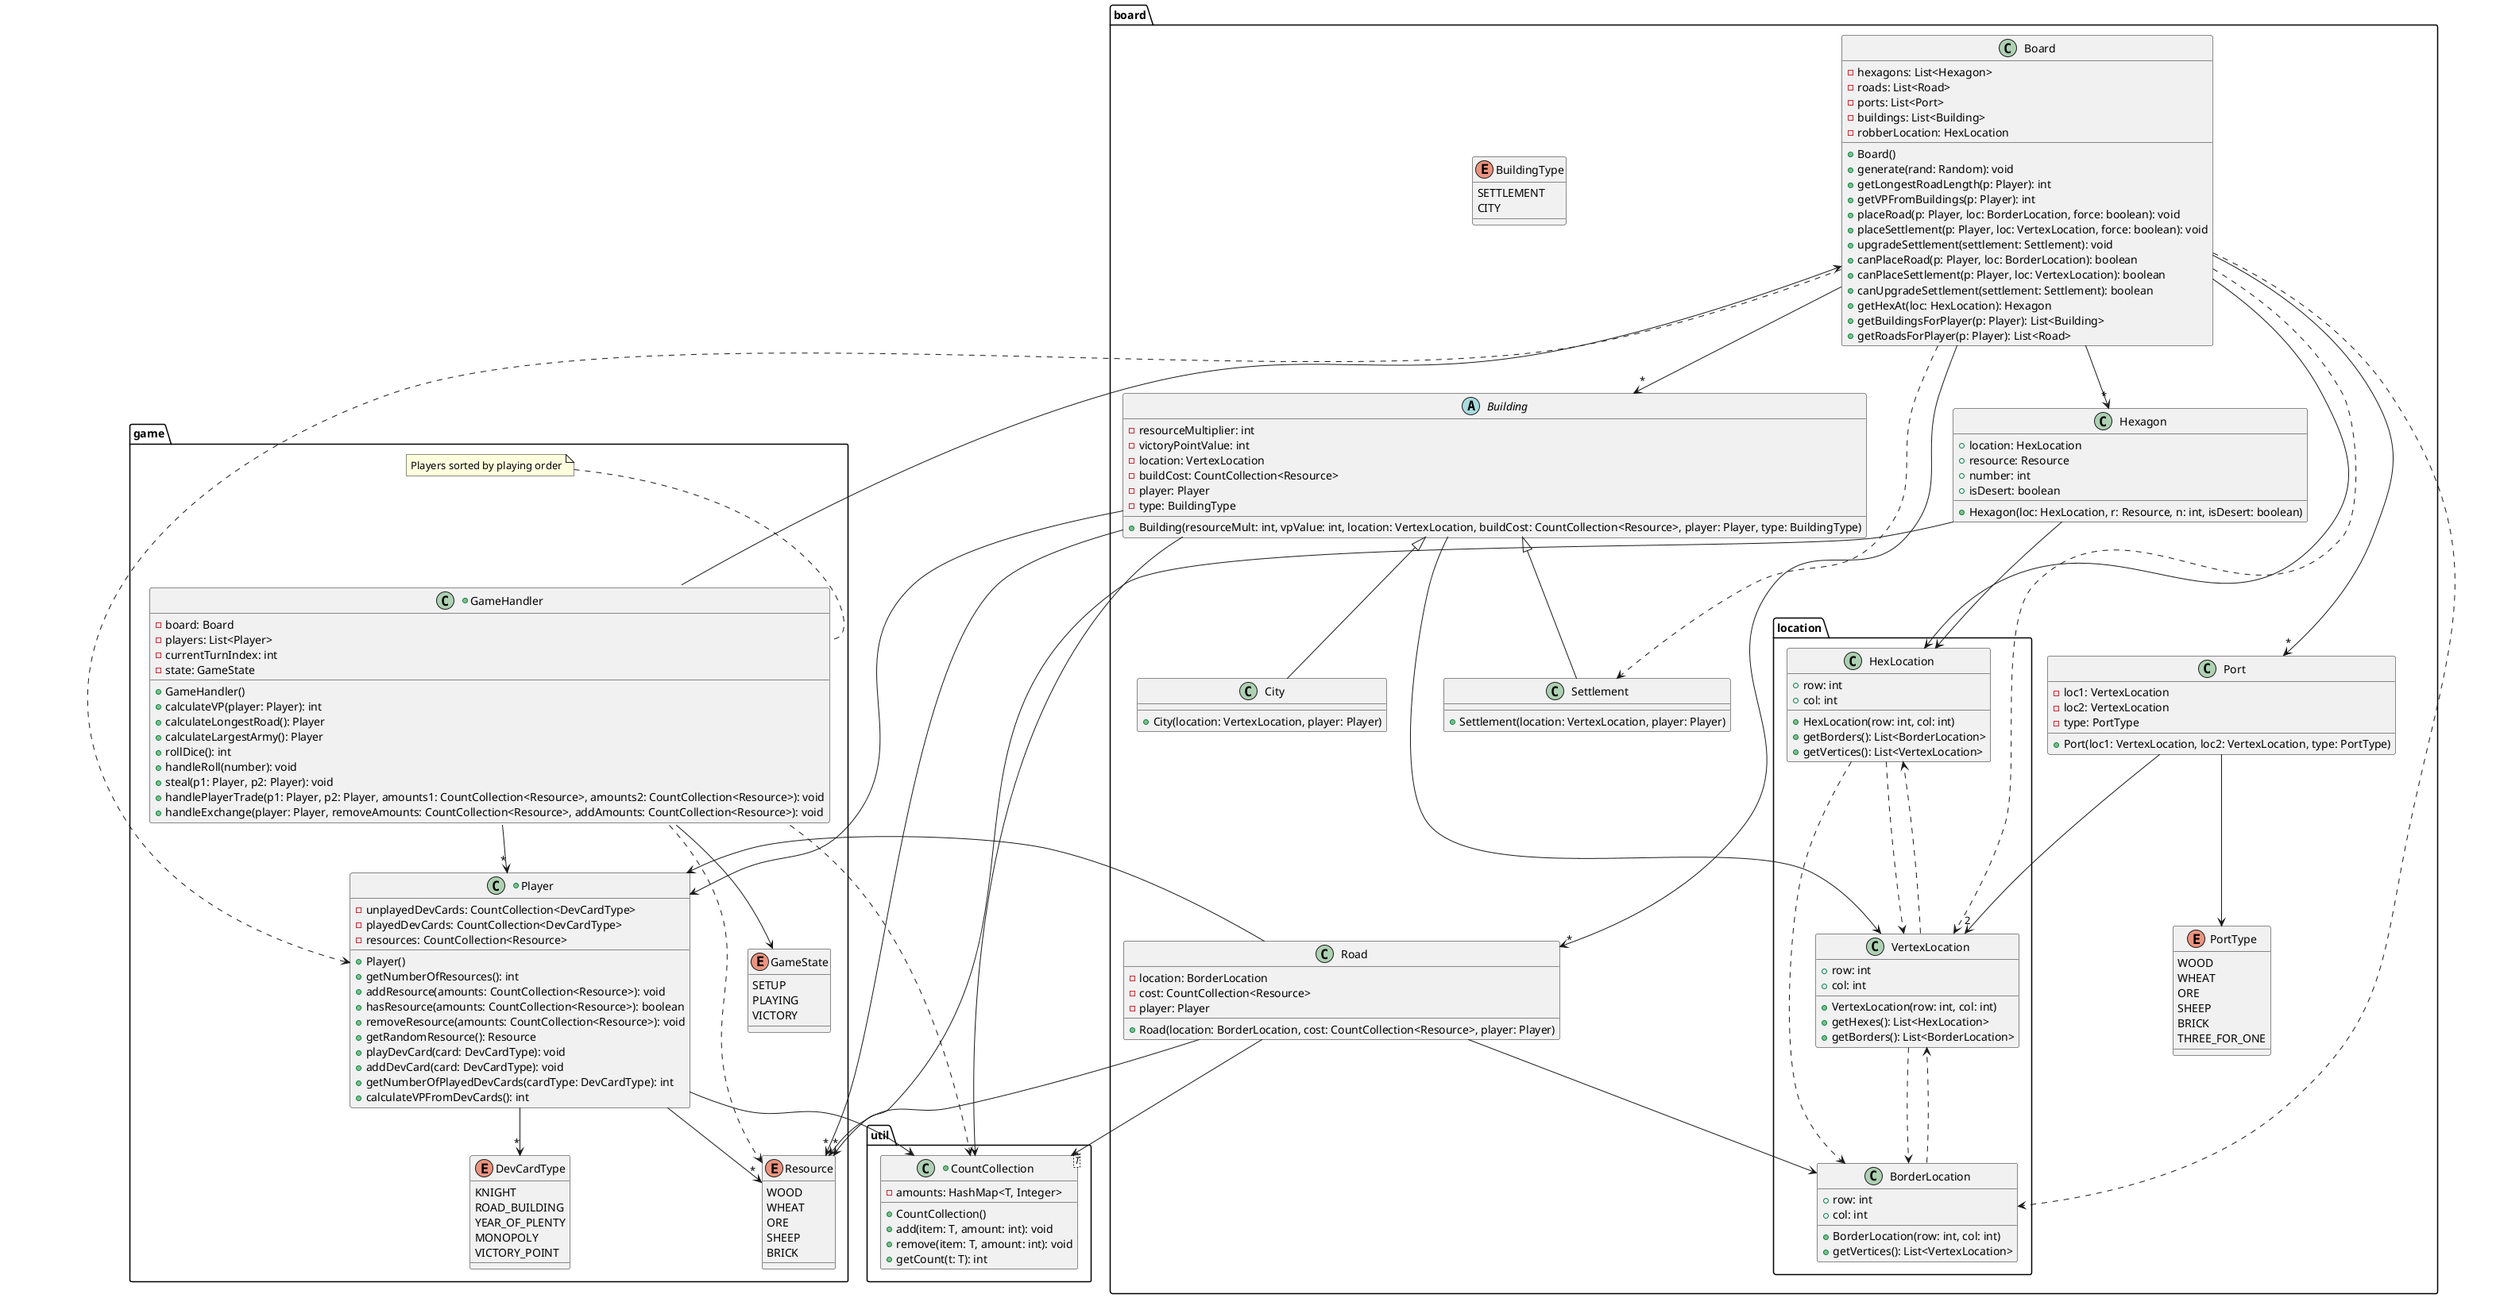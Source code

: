 @startuml

package game {

+class GameHandler{
-board: Board
-players: List<Player>
-currentTurnIndex: int
-state: GameState
+GameHandler()
+calculateVP(player: Player): int
+calculateLongestRoad(): Player
+calculateLargestArmy(): Player
+rollDice(): int
+handleRoll(number): void
+steal(p1: Player, p2: Player): void
+handlePlayerTrade(p1: Player, p2: Player, amounts1: CountCollection<Resource>, amounts2: CountCollection<Resource>): void
+handleExchange(player: Player, removeAmounts: CountCollection<Resource>, addAmounts: CountCollection<Resource>): void
}

note "Players sorted by playing order" as N1
N1 .. GameHandler::players

enum GameState{
SETUP
PLAYING
VICTORY
}

'+class cardCollection {
'-amounts: HashMap<Resource, Integer>
'+cardCollection()
'+addResource(r: Resource, amount: int): void
'+getResourceCount(r: Resource): int
'}

+class Player{
-unplayedDevCards: CountCollection<DevCardType>
-playedDevCards: CountCollection<DevCardType>
-resources: CountCollection<Resource>
+Player()
+getNumberOfResources(): int
+addResource(amounts: CountCollection<Resource>): void
+hasResource(amounts: CountCollection<Resource>): boolean
+removeResource(amounts: CountCollection<Resource>): void
+getRandomResource(): Resource
+playDevCard(card: DevCardType): void
+addDevCard(card: DevCardType): void
+getNumberOfPlayedDevCards(cardType: DevCardType): int
+calculateVPFromDevCards(): int
}

enum DevCardType{
KNIGHT
ROAD_BUILDING
YEAR_OF_PLENTY
MONOPOLY
VICTORY_POINT
}

enum Resource{
WOOD
WHEAT
ORE
SHEEP
BRICK
}

}

package util {

+class CountCollection<T> {
-amounts: HashMap<T, Integer>
+CountCollection()
+add(item: T, amount: int): void
+remove(item: T, amount: int): void
+getCount(t: T): int
}

}

package board {

package location {
class HexLocation {
+row: int
+col: int
+HexLocation(row: int, col: int)
+getBorders(): List<BorderLocation>
+getVertices(): List<VertexLocation>
}
class VertexLocation {
+row: int
+col: int
+VertexLocation(row: int, col: int)
+getHexes(): List<HexLocation>
+getBorders(): List<BorderLocation>
}
class BorderLocation {
+row: int
+col: int
+BorderLocation(row: int, col: int)
+getVertices(): List<VertexLocation>
}
}

class Board{
-hexagons: List<Hexagon>
-roads: List<Road>
-ports: List<Port>
-buildings: List<Building>
-robberLocation: HexLocation
+Board()
+generate(rand: Random): void
+getLongestRoadLength(p: Player): int
+getVPFromBuildings(p: Player): int
+placeRoad(p: Player, loc: BorderLocation, force: boolean): void
+placeSettlement(p: Player, loc: VertexLocation, force: boolean): void
+upgradeSettlement(settlement: Settlement): void
+canPlaceRoad(p: Player, loc: BorderLocation): boolean
+canPlaceSettlement(p: Player, loc: VertexLocation): boolean
+canUpgradeSettlement(settlement: Settlement): boolean
+getHexAt(loc: HexLocation): Hexagon
+getBuildingsForPlayer(p: Player): List<Building>
+getRoadsForPlayer(p: Player): List<Road>
}

class Hexagon{
+location: HexLocation
+resource: Resource
+number: int
+isDesert: boolean
+Hexagon(loc: HexLocation, r: Resource, n: int, isDesert: boolean)
}

abstract Building{
-resourceMultiplier: int
-victoryPointValue: int
-location: VertexLocation
-buildCost: CountCollection<Resource>
-player: Player
-type: BuildingType
+Building(resourceMult: int, vpValue: int, location: VertexLocation, buildCost: CountCollection<Resource>, player: Player, type: BuildingType)
}

class Settlement extends Building{
+Settlement(location: VertexLocation, player: Player)
}
class City extends Building{
+City(location: VertexLocation, player: Player)
}

enum BuildingType{
SETTLEMENT
CITY
}

class Road{
-location: BorderLocation
-cost: CountCollection<Resource>
-player: Player
+Road(location: BorderLocation, cost: CountCollection<Resource>, player: Player)
}

class Port{
-loc1: VertexLocation
-loc2: VertexLocation
-type: PortType
+Port(loc1: VertexLocation, loc2: VertexLocation, type: PortType)
}

enum PortType{
WOOD
WHEAT
ORE
SHEEP
BRICK
THREE_FOR_ONE
}

}

Road --> BorderLocation
Road --> CountCollection
Road --> "*" Resource
Road --> Player

Port --> "2" VertexLocation
Port --> PortType

Building --> VertexLocation
Building --> CountCollection
Building --> "*" Resource
Building --> Player

Hexagon --> HexLocation
Hexagon --> Resource

Board --> "*" Hexagon
Board --> "*" Road
Board --> "*" Port
Board --> "*" Building
Board --> HexLocation
Board ..> Player
Board ..> BorderLocation
Board ..> Settlement
Board ..> VertexLocation

Player --> CountCollection
Player --> "*" DevCardType
Player --> "*" Resource

GameHandler --> Board
GameHandler --> "*" Player
GameHandler --> GameState
GameHandler ..> CountCollection
GameHandler ..> Resource

HexLocation ..> BorderLocation
HexLocation ..> VertexLocation
BorderLocation ..> VertexLocation
VertexLocation ..> HexLocation
VertexLocation ..> BorderLocation

'cardCollection --> "*" Resource

@enduml
